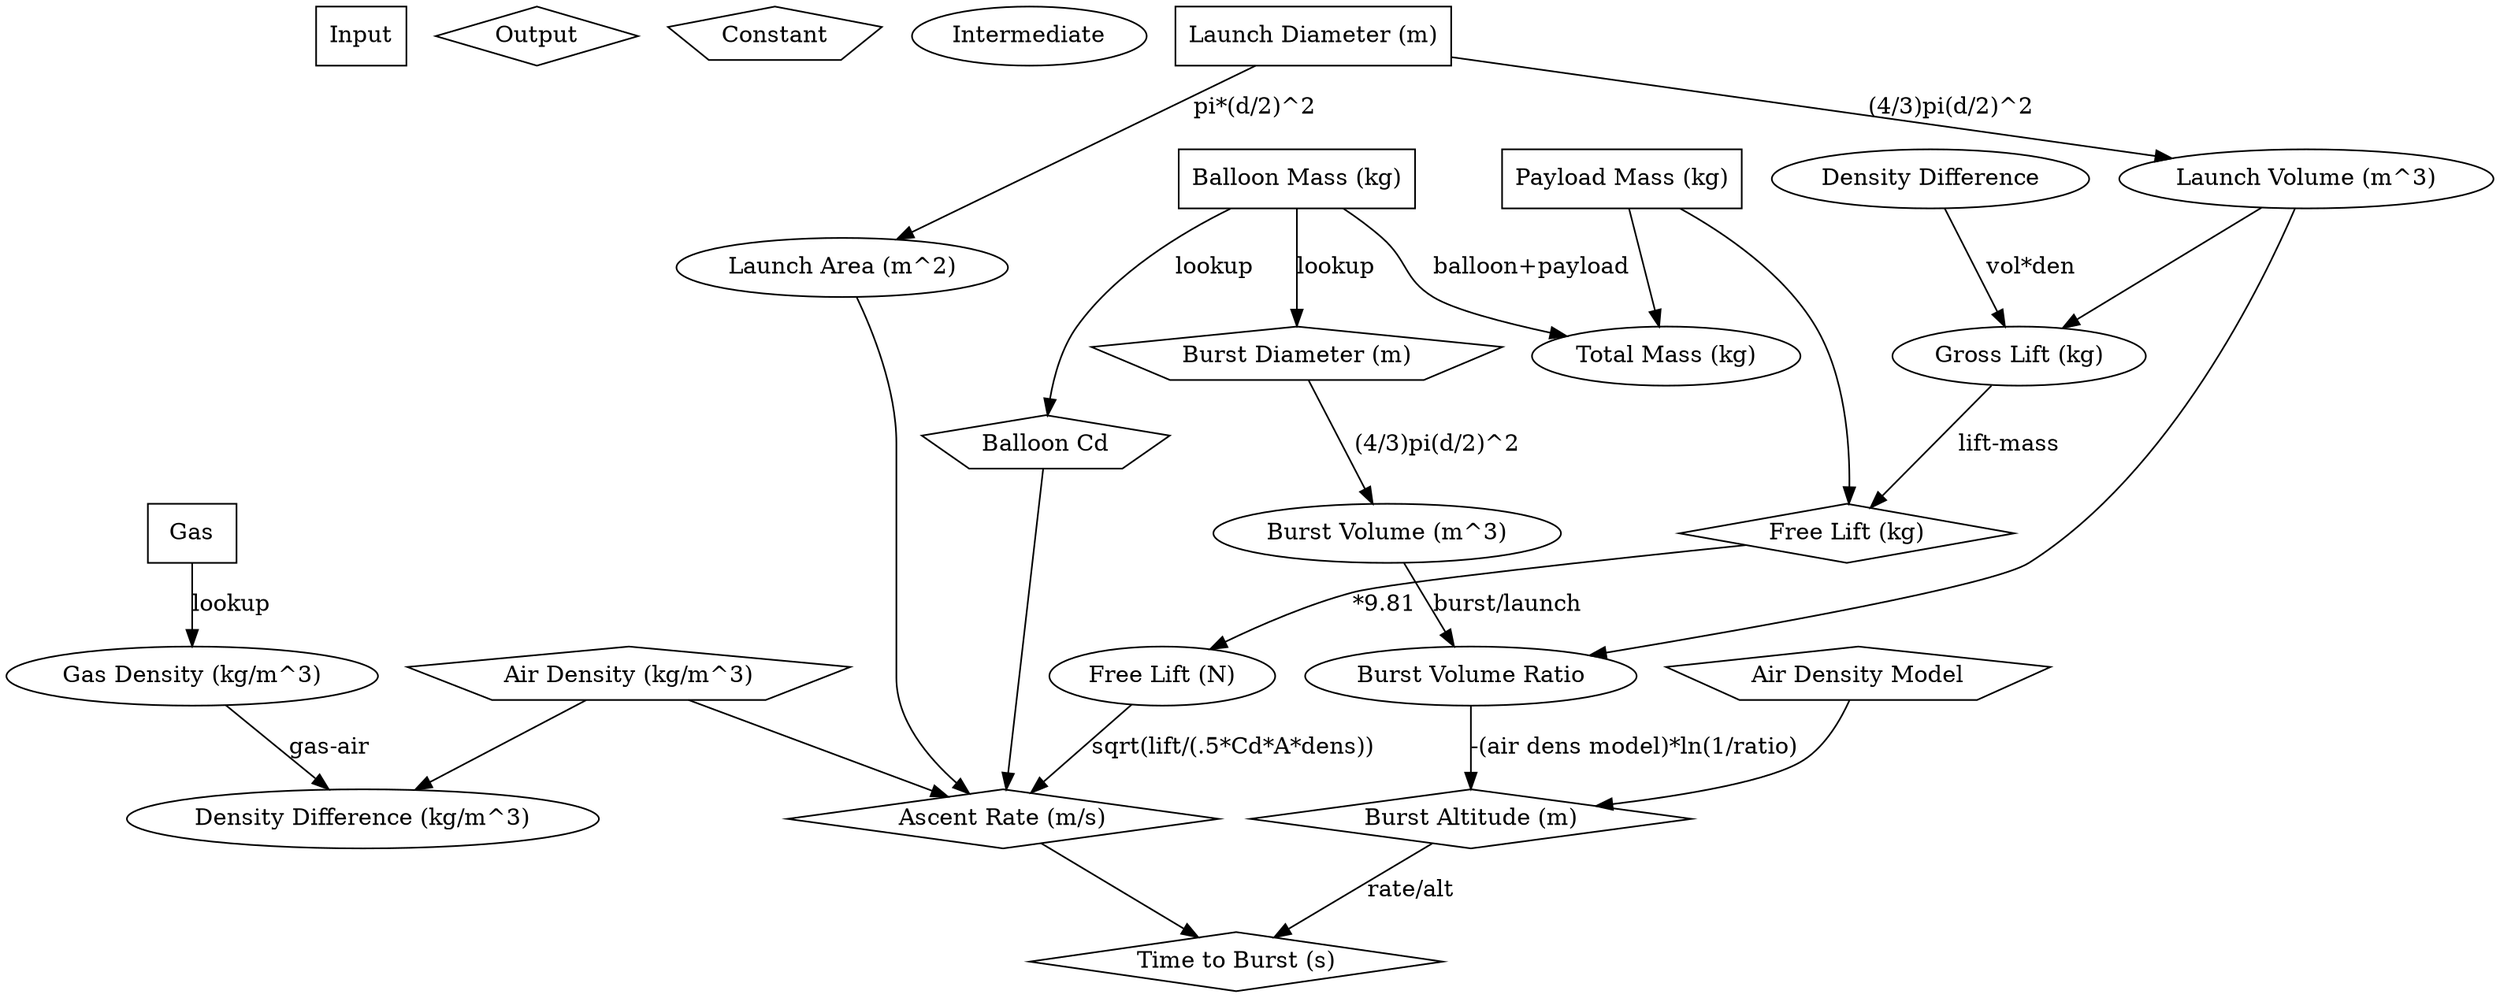 digraph logicflow {
    "Input" [shape=box];
    "Output" [shape=diamond];
    "Constant" [shape=pentagon];
    "Intermediate" [shape=ellipse];
    "Gas" [shape=box];
    "Launch Diameter (m)" [shape=box];
    "Balloon Mass (kg)" [shape=box];
    "Payload Mass (kg)" [shape=box];
    "Free Lift (kg)" [shape=diamond];
    "Ascent Rate (m/s)" [shape=diamond];
    "Burst Altitude (m)" [shape=diamond];
    "Time to Burst (s)" [shape=diamond];
    "Air Density (kg/m^3)" [shape=pentagon];
    "Air Density Model" [shape=pentagon];
    "Balloon Cd" [shape=pentagon];
    "Burst Diameter (m)" [shape=pentagon];
    node [shape=ellipse];
    "Gas" -> "Gas Density (kg/m^3)" [label="lookup"];
    "Gas Density (kg/m^3)" -> "Density Difference (kg/m^3)" [label="gas-air"];
    "Air Density (kg/m^3)" -> "Density Difference (kg/m^3)";
    "Density Difference" -> "Gross Lift (kg)" [label="vol*den"];
    "Launch Diameter (m)" -> "Launch Volume (m^3)" [label="(4/3)pi(d/2)^2"];
    "Launch Volume (m^3)" -> "Gross Lift (kg)";
    "Balloon Mass (kg)" -> "Total Mass (kg)" [label="balloon+payload"];
    "Payload Mass (kg)" -> "Total Mass (kg)";
    "Gross Lift (kg)" -> "Free Lift (kg)" [label="lift-mass"];
    "Payload Mass (kg)" -> "Free Lift (kg)";
    "Free Lift (kg)" -> "Free Lift (N)" [label="*9.81"];
    "Balloon Mass (kg)" -> "Balloon Cd" [label="lookup"];
    "Air Density (kg/m^3)" -> "Ascent Rate (m/s)";
    "Balloon Cd" -> "Ascent Rate (m/s)";
    "Free Lift (N)" -> "Ascent Rate (m/s)" [label="sqrt(lift/(.5*Cd*A*dens))"];
    "Launch Diameter (m)" -> "Launch Area (m^2)" [label="pi*(d/2)^2"];
    "Launch Area (m^2)" -> "Ascent Rate (m/s)";
    "Balloon Mass (kg)" -> "Burst Diameter (m)" [label="lookup"];
    "Burst Diameter (m)" -> "Burst Volume (m^3)" [label="(4/3)pi(d/2)^2"];
    "Burst Volume (m^3)" -> "Burst Volume Ratio" [label="burst/launch"];
    "Launch Volume (m^3)" -> "Burst Volume Ratio";
    "Burst Volume Ratio" -> "Burst Altitude (m)"
        [label="-(air dens model)*ln(1/ratio)"];
    "Air Density Model" -> "Burst Altitude (m)";
    "Burst Altitude (m)" -> "Time to Burst (s)" [label="rate/alt"];
    "Ascent Rate (m/s)" -> "Time to Burst (s)";
}
